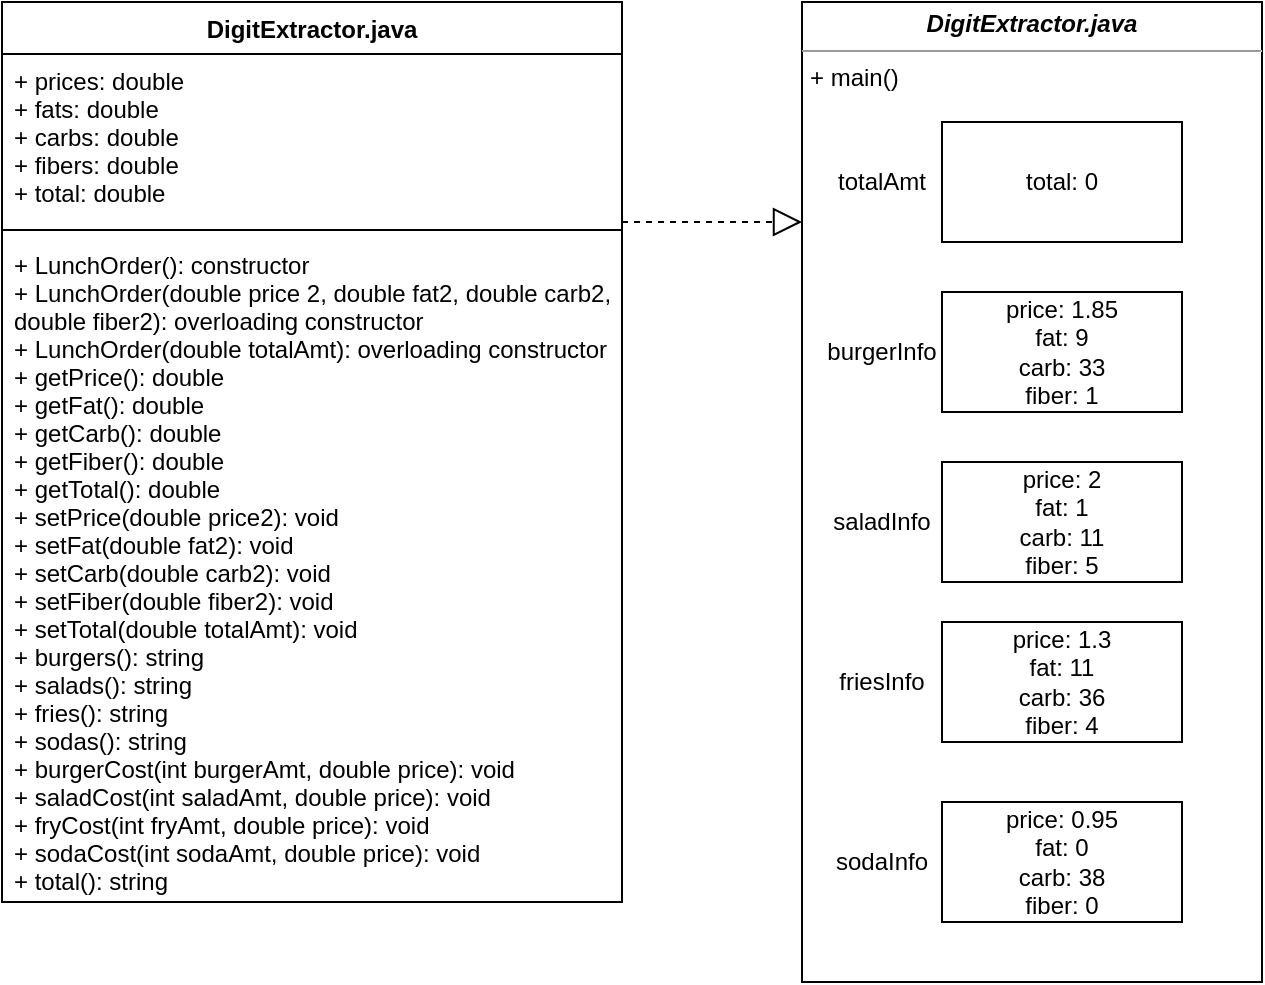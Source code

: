 <mxfile version="24.8.3">
  <diagram id="icW2JwHxA_xLOt9uTunf" name="Circle">
    <mxGraphModel grid="1" page="1" gridSize="10" guides="1" tooltips="1" connect="1" arrows="1" fold="1" pageScale="1" pageWidth="850" pageHeight="1100" math="0" shadow="0">
      <root>
        <mxCell id="0" />
        <mxCell id="1" parent="0" />
        <mxCell id="iCZJJaEn_B_Bw3TxacVW-1" value="DigitExtractor.java" style="swimlane;fontStyle=1;align=center;verticalAlign=top;childLayout=stackLayout;horizontal=1;startSize=26;horizontalStack=0;resizeParent=1;resizeParentMax=0;resizeLast=0;collapsible=1;marginBottom=0;" vertex="1" parent="1">
          <mxGeometry x="80" y="70" width="310" height="450" as="geometry" />
        </mxCell>
        <mxCell id="iCZJJaEn_B_Bw3TxacVW-2" value="+ prices: double&#xa;+ fats: double&#xa;+ carbs: double&#xa;+ fibers: double&#xa;+ total: double&#xa;&#xa;" style="text;strokeColor=none;fillColor=none;align=left;verticalAlign=top;spacingLeft=4;spacingRight=4;overflow=hidden;rotatable=0;points=[[0,0.5],[1,0.5]];portConstraint=eastwest;" vertex="1" parent="iCZJJaEn_B_Bw3TxacVW-1">
          <mxGeometry y="26" width="310" height="84" as="geometry" />
        </mxCell>
        <mxCell id="iCZJJaEn_B_Bw3TxacVW-3" value="" style="line;strokeWidth=1;fillColor=none;align=left;verticalAlign=middle;spacingTop=-1;spacingLeft=3;spacingRight=3;rotatable=0;labelPosition=right;points=[];portConstraint=eastwest;strokeColor=inherit;" vertex="1" parent="iCZJJaEn_B_Bw3TxacVW-1">
          <mxGeometry y="110" width="310" height="8" as="geometry" />
        </mxCell>
        <mxCell id="iCZJJaEn_B_Bw3TxacVW-4" value="+ LunchOrder(): constructor&#xa;+ LunchOrder(double price 2, double fat2, double carb2, &#xa;double fiber2): overloading constructor&#xa;+ LunchOrder(double totalAmt): overloading constructor&#xa;+ getPrice(): double &#xa;+ getFat(): double &#xa;+ getCarb(): double &#xa;+ getFiber(): double &#xa;+ getTotal(): double &#xa;+ setPrice(double price2): void&#xa;+ setFat(double fat2): void&#xa;+ setCarb(double carb2): void&#xa;+ setFiber(double fiber2): void&#xa;+ setTotal(double totalAmt): void&#xa;+ burgers(): string&#xa;+ salads(): string&#xa;+ fries(): string&#xa;+ sodas(): string&#xa;+ burgerCost(int burgerAmt, double price): void&#xa;+ saladCost(int saladAmt, double price): void&#xa;+ fryCost(int fryAmt, double price): void&#xa;+ sodaCost(int sodaAmt, double price): void&#xa;+ total(): string&#xa;&#xa;" style="text;strokeColor=none;fillColor=none;align=left;verticalAlign=top;spacingLeft=4;spacingRight=4;overflow=hidden;rotatable=0;points=[[0,0.5],[1,0.5]];portConstraint=eastwest;" vertex="1" parent="iCZJJaEn_B_Bw3TxacVW-1">
          <mxGeometry y="118" width="310" height="332" as="geometry" />
        </mxCell>
        <mxCell id="iCZJJaEn_B_Bw3TxacVW-5" value="&lt;p style=&quot;text-align: center; margin: 4px 0px 0px;&quot;&gt;&lt;span style=&quot;background-color: initial; text-align: left;&quot;&gt;&lt;b&gt;&lt;i&gt;DigitExtractor&lt;/i&gt;&lt;/b&gt;&lt;/span&gt;&lt;i&gt;&lt;b&gt;.java&lt;/b&gt;&lt;/i&gt;&lt;/p&gt;&lt;hr size=&quot;1&quot;&gt;&lt;p style=&quot;margin:0px;margin-left:4px;&quot;&gt;&lt;/p&gt;&lt;p style=&quot;margin:0px;margin-left:4px;&quot;&gt;+ main()&lt;/p&gt;&lt;p style=&quot;margin:0px;margin-left:4px;&quot;&gt;&lt;br&gt;&lt;/p&gt;" style="verticalAlign=top;align=left;overflow=fill;fontSize=12;fontFamily=Helvetica;html=1;" vertex="1" parent="1">
          <mxGeometry x="480" y="70" width="230" height="490" as="geometry" />
        </mxCell>
        <mxCell id="iCZJJaEn_B_Bw3TxacVW-6" value="" style="endArrow=block;dashed=1;endFill=0;endSize=12;html=1;rounded=0;" edge="1" parent="1">
          <mxGeometry width="160" relative="1" as="geometry">
            <mxPoint x="390" y="180" as="sourcePoint" />
            <mxPoint x="480" y="180" as="targetPoint" />
          </mxGeometry>
        </mxCell>
        <mxCell id="_wTDuiEzZd-iS8y0KCAg-1" value="price: 1.85&lt;div&gt;fat: 9&lt;/div&gt;&lt;div&gt;carb: 33&lt;/div&gt;&lt;div&gt;fiber: 1&lt;/div&gt;" style="rounded=0;whiteSpace=wrap;html=1;" vertex="1" parent="1">
          <mxGeometry x="550" y="215" width="120" height="60" as="geometry" />
        </mxCell>
        <mxCell id="_wTDuiEzZd-iS8y0KCAg-3" value="burgerInfo" style="text;html=1;align=center;verticalAlign=middle;whiteSpace=wrap;rounded=0;" vertex="1" parent="1">
          <mxGeometry x="490" y="230" width="60" height="30" as="geometry" />
        </mxCell>
        <mxCell id="vBgVVWuRR9eEU9MsX-hY-1" value="price: 2&lt;div&gt;fat: 1&lt;/div&gt;&lt;div&gt;carb: 11&lt;/div&gt;&lt;div&gt;fiber: 5&lt;/div&gt;" style="rounded=0;whiteSpace=wrap;html=1;" vertex="1" parent="1">
          <mxGeometry x="550" y="300" width="120" height="60" as="geometry" />
        </mxCell>
        <mxCell id="vBgVVWuRR9eEU9MsX-hY-2" value="total: 0" style="rounded=0;whiteSpace=wrap;html=1;" vertex="1" parent="1">
          <mxGeometry x="550" y="130" width="120" height="60" as="geometry" />
        </mxCell>
        <mxCell id="vBgVVWuRR9eEU9MsX-hY-3" value="totalAmt" style="text;html=1;align=center;verticalAlign=middle;whiteSpace=wrap;rounded=0;" vertex="1" parent="1">
          <mxGeometry x="490" y="145" width="60" height="30" as="geometry" />
        </mxCell>
        <mxCell id="vBgVVWuRR9eEU9MsX-hY-4" value="saladInfo" style="text;html=1;align=center;verticalAlign=middle;whiteSpace=wrap;rounded=0;" vertex="1" parent="1">
          <mxGeometry x="490" y="315" width="60" height="30" as="geometry" />
        </mxCell>
        <mxCell id="vBgVVWuRR9eEU9MsX-hY-5" value="price: 1.3&lt;div&gt;fat: 11&lt;/div&gt;&lt;div&gt;carb: 36&lt;/div&gt;&lt;div&gt;fiber: 4&lt;/div&gt;" style="rounded=0;whiteSpace=wrap;html=1;" vertex="1" parent="1">
          <mxGeometry x="550" y="380" width="120" height="60" as="geometry" />
        </mxCell>
        <mxCell id="vBgVVWuRR9eEU9MsX-hY-6" value="friesInfo" style="text;html=1;align=center;verticalAlign=middle;whiteSpace=wrap;rounded=0;" vertex="1" parent="1">
          <mxGeometry x="490" y="395" width="60" height="30" as="geometry" />
        </mxCell>
        <mxCell id="vBgVVWuRR9eEU9MsX-hY-7" value="price: 0.95&lt;div&gt;fat: 0&lt;/div&gt;&lt;div&gt;carb: 38&lt;/div&gt;&lt;div&gt;fiber: 0&lt;/div&gt;" style="rounded=0;whiteSpace=wrap;html=1;" vertex="1" parent="1">
          <mxGeometry x="550" y="470" width="120" height="60" as="geometry" />
        </mxCell>
        <mxCell id="vBgVVWuRR9eEU9MsX-hY-8" value="sodaInfo" style="text;html=1;align=center;verticalAlign=middle;whiteSpace=wrap;rounded=0;" vertex="1" parent="1">
          <mxGeometry x="490" y="485" width="60" height="30" as="geometry" />
        </mxCell>
      </root>
    </mxGraphModel>
  </diagram>
</mxfile>
